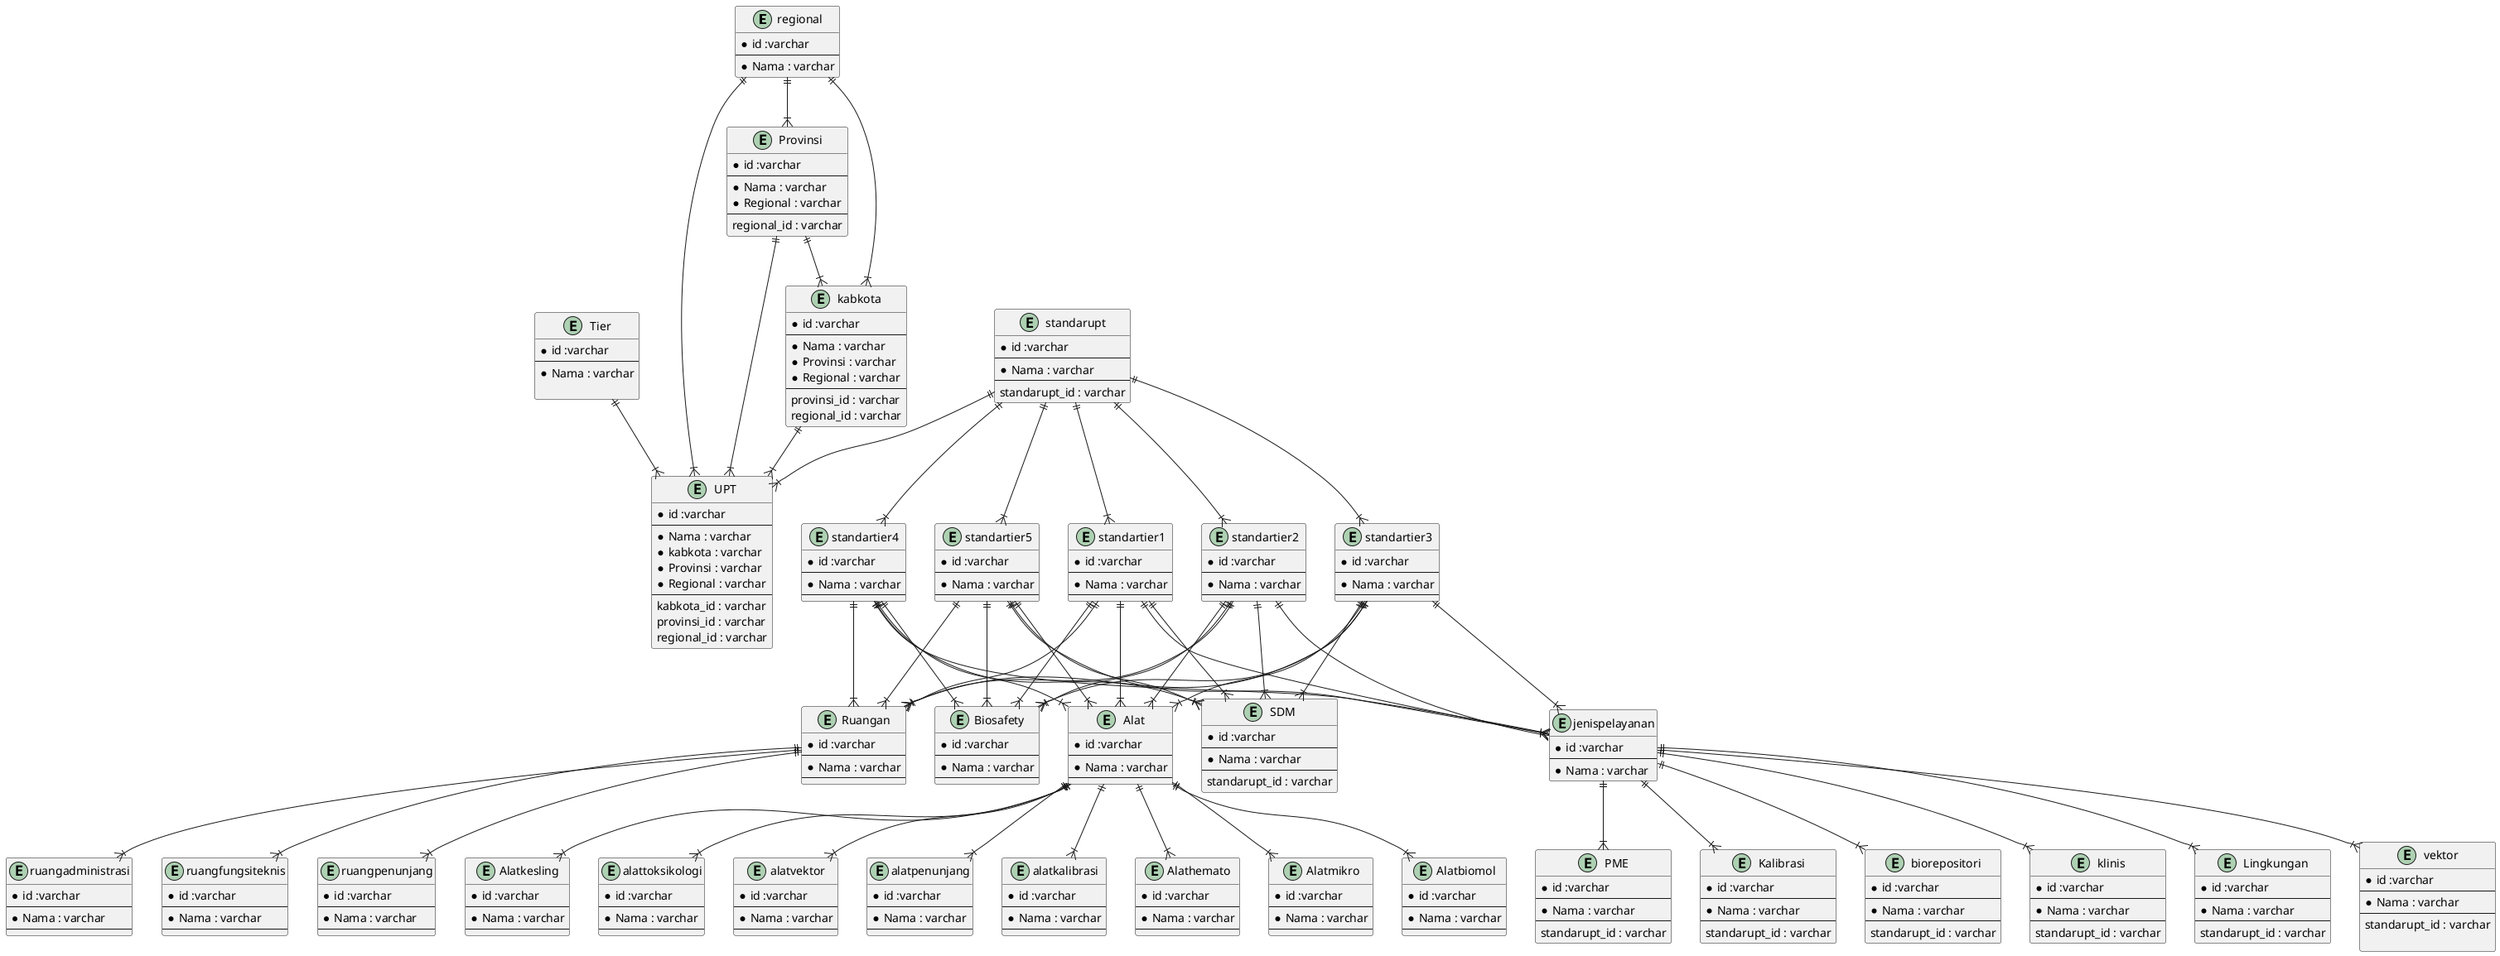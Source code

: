 @startuml alur
entity regional {
    *id :varchar
    --
    * Nama : varchar
}
entity Provinsi {
        *id :varchar
    --
    * Nama : varchar
    * Regional : varchar
    --
    regional_id : varchar
}
entity kabkota {
        *id :varchar
    --
    * Nama : varchar
    * Provinsi : varchar
    * Regional : varchar
    --
    provinsi_id : varchar
    regional_id : varchar
}
entity UPT {
        *id :varchar
    --
    * Nama : varchar
    * kabkota : varchar
    * Provinsi : varchar
    * Regional : varchar
    --
    kabkota_id : varchar
    provinsi_id : varchar
    regional_id : varchar
}
entity standarupt {
        *id :varchar
    --
    * Nama : varchar
    --
    standarupt_id : varchar
}
entity klinis {
        *id :varchar
    --
    * Nama : varchar
    --
    standarupt_id : varchar
}
entity Lingkungan {
        *id :varchar
    --
    * Nama : varchar
    --
    standarupt_id : varchar
}
entity vektor {
        *id :varchar
    --
    * Nama : varchar
    --
    standarupt_id : varchar
    
}
entity PME {
        *id :varchar
    --
    * Nama : varchar
    --
    standarupt_id : varchar
}
entity Kalibrasi {
        *id :varchar
    --
    * Nama : varchar
    --
    standarupt_id : varchar
}
entity SDM {
        *id :varchar
    --
    * Nama : varchar
    --
    standarupt_id : varchar
}
entity biorepositori {
        *id :varchar
    --
    * Nama : varchar
    --
    standarupt_id : varchar
}
entity Ruangan {
        *id :varchar
    --
    * Nama : varchar
    --
}
entity ruangadministrasi {
        *id :varchar
    --
    * Nama : varchar
    --
}
entity ruangfungsiteknis {
        *id :varchar
    --
    * Nama : varchar
    --
}
entity ruangpenunjang {
        *id :varchar
    --
    * Nama : varchar
    --
}
entity Alat {
        *id :varchar
    --
    * Nama : varchar
    --
}
entity Alathemato {
        *id :varchar
    --
    * Nama : varchar
    --
}
entity Alatmikro {
        *id :varchar
    --
    * Nama : varchar
    --
}
entity Alatbiomol {
        *id :varchar
    --
    * Nama : varchar
    --
}
entity Alatkesling {
        *id :varchar
    --
    * Nama : varchar
    --
}
entity alattoksikologi {
        *id :varchar
    --
    * Nama : varchar
    --
}
entity alatvektor {
        *id :varchar
    --
    * Nama : varchar
    --
}
entity alatpenunjang {
        *id :varchar
    --
    * Nama : varchar
    --
}
entity alatkalibrasi {
        *id :varchar
    --
    * Nama : varchar
    --
}
entity Biosafety {
        *id :varchar
    --
    * Nama : varchar
    --
}
entity jenispelayanan {
        *id :varchar
    --
    * Nama : varchar
}
entity Tier {
        *id :varchar
    --
    * Nama : varchar

}
entity standartier1 {
        *id :varchar
    --
    * Nama : varchar
    --
}
entity standartier2 {
        *id :varchar
    --
    * Nama : varchar
    --
}
entity standartier3 {
        *id :varchar
    --
    * Nama : varchar
    --
}
entity standartier4 {
        *id :varchar
    --
    * Nama : varchar
    --
}
entity standartier5 {
        *id :varchar
    --
    * Nama : varchar
    --
}
regional||--|{Provinsi
regional||--|{kabkota
regional||--|{UPT
Provinsi||--|{kabkota
Provinsi||--|{UPT
kabkota ||--|{UPT
Tier ||--|{UPT
standarupt||--|{standartier1
standarupt||--|{standartier2
standarupt||--|{standartier3
standarupt||--|{standartier4
standarupt||--|{standartier5
Alat||--|{Alathemato
Alat||--|{Alatmikro
Alat||--|{Alatbiomol
Alat||--|{alatvektor
Alat||--|{alattoksikologi
Alat||--|{Alatkesling
Alat||--|{alatpenunjang
Alat||--|{alatkalibrasi
standartier1||--|{jenispelayanan
standartier1||--|{SDM
standartier1||--|{Ruangan
standartier1||--|{Alat
standartier1||--|{Biosafety
standartier2||--|{jenispelayanan
standartier2||--|{SDM
standartier2||--|{Ruangan
standartier2||--|{Alat
standartier2||--|{Biosafety
standartier3||--|{jenispelayanan
standartier3||--|{SDM
standartier3||--|{Ruangan
standartier3||--|{Alat
standartier3||--|{Biosafety
standartier4||--|{jenispelayanan
standartier4||--|{SDM
standartier4||--|{Ruangan
standartier4||--|{Alat
standartier4||--|{Biosafety
standartier5||--|{jenispelayanan
standartier5||--|{SDM
standartier5||--|{Ruangan
standartier5||--|{Alat
standartier5||--|{Biosafety
Ruangan||--|{ruangadministrasi
Ruangan||--|{ruangfungsiteknis
Ruangan||--|{ruangpenunjang
jenispelayanan||--|{klinis
jenispelayanan||--|{Lingkungan
jenispelayanan||--|{vektor
jenispelayanan||--|{PME
jenispelayanan||--|{biorepositori
jenispelayanan||--|{Kalibrasi
standarupt||--|{UPT

@enduml